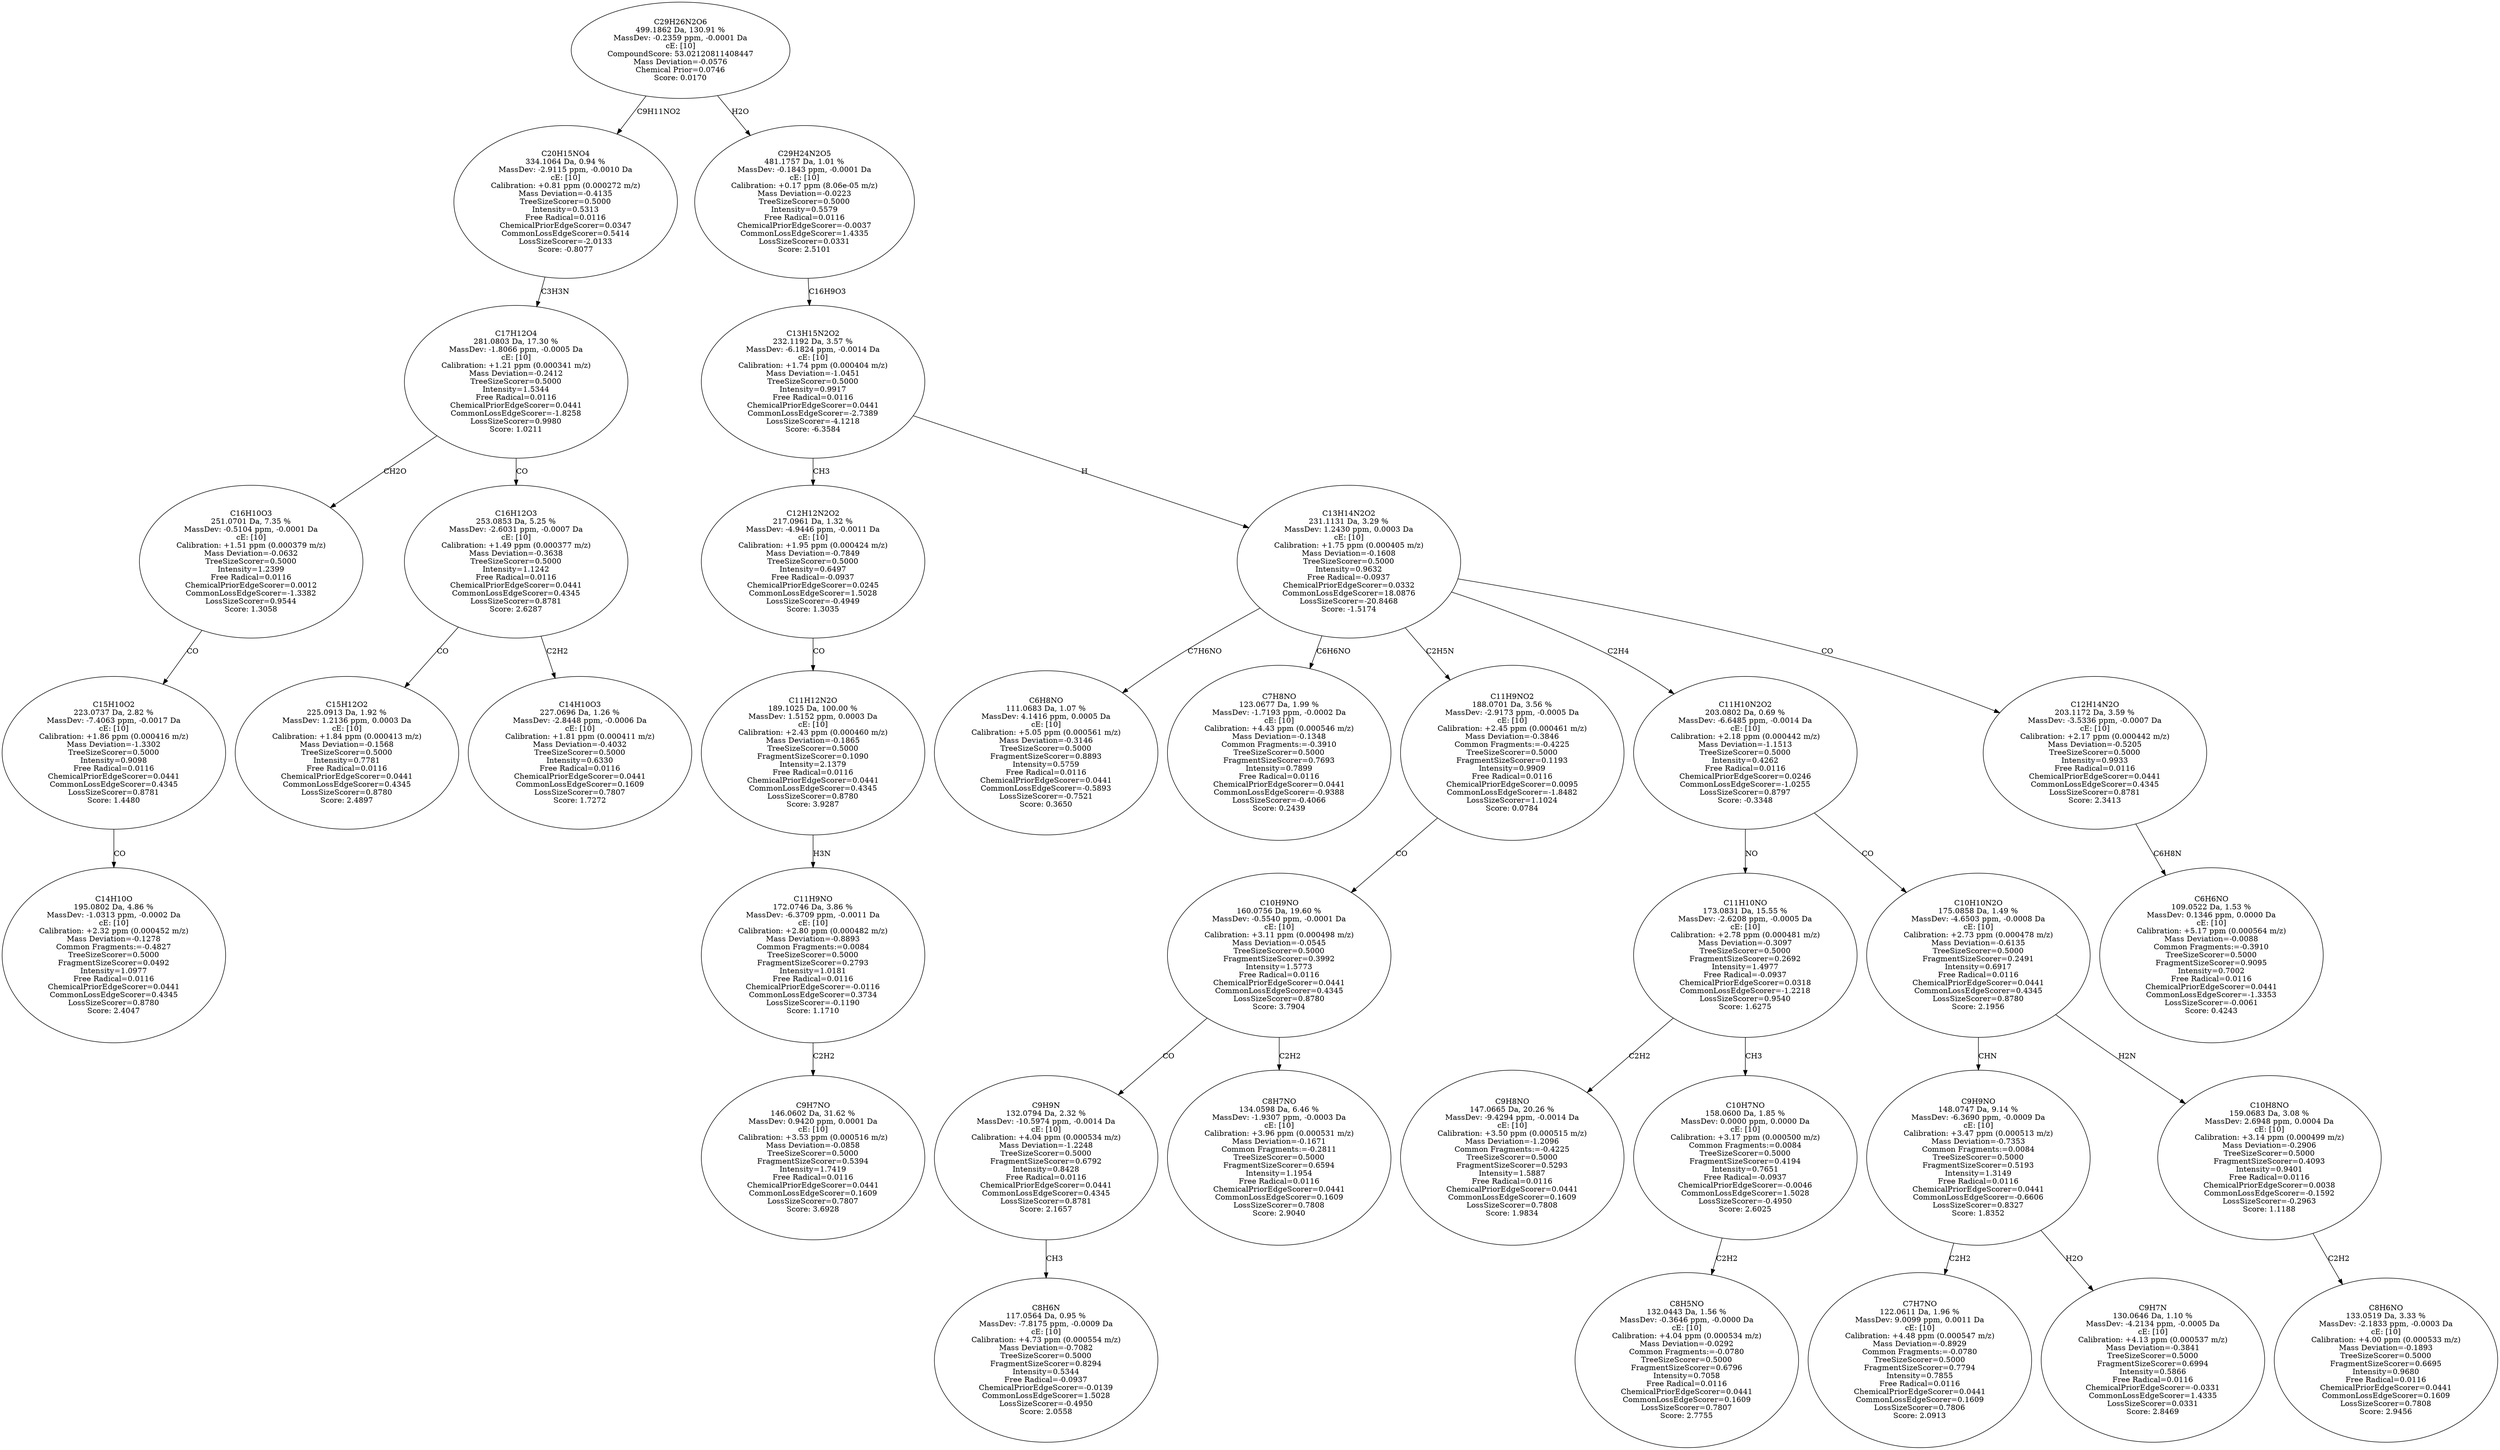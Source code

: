strict digraph {
v1 [label="C14H10O\n195.0802 Da, 4.86 %\nMassDev: -1.0313 ppm, -0.0002 Da\ncE: [10]\nCalibration: +2.32 ppm (0.000452 m/z)\nMass Deviation=-0.1278\nCommon Fragments:=-0.4827\nTreeSizeScorer=0.5000\nFragmentSizeScorer=0.0492\nIntensity=1.0977\nFree Radical=0.0116\nChemicalPriorEdgeScorer=0.0441\nCommonLossEdgeScorer=0.4345\nLossSizeScorer=0.8780\nScore: 2.4047"];
v2 [label="C15H10O2\n223.0737 Da, 2.82 %\nMassDev: -7.4063 ppm, -0.0017 Da\ncE: [10]\nCalibration: +1.86 ppm (0.000416 m/z)\nMass Deviation=-1.3302\nTreeSizeScorer=0.5000\nIntensity=0.9098\nFree Radical=0.0116\nChemicalPriorEdgeScorer=0.0441\nCommonLossEdgeScorer=0.4345\nLossSizeScorer=0.8781\nScore: 1.4480"];
v3 [label="C16H10O3\n251.0701 Da, 7.35 %\nMassDev: -0.5104 ppm, -0.0001 Da\ncE: [10]\nCalibration: +1.51 ppm (0.000379 m/z)\nMass Deviation=-0.0632\nTreeSizeScorer=0.5000\nIntensity=1.2399\nFree Radical=0.0116\nChemicalPriorEdgeScorer=0.0012\nCommonLossEdgeScorer=-1.3382\nLossSizeScorer=0.9544\nScore: 1.3058"];
v4 [label="C15H12O2\n225.0913 Da, 1.92 %\nMassDev: 1.2136 ppm, 0.0003 Da\ncE: [10]\nCalibration: +1.84 ppm (0.000413 m/z)\nMass Deviation=-0.1568\nTreeSizeScorer=0.5000\nIntensity=0.7781\nFree Radical=0.0116\nChemicalPriorEdgeScorer=0.0441\nCommonLossEdgeScorer=0.4345\nLossSizeScorer=0.8780\nScore: 2.4897"];
v5 [label="C14H10O3\n227.0696 Da, 1.26 %\nMassDev: -2.8448 ppm, -0.0006 Da\ncE: [10]\nCalibration: +1.81 ppm (0.000411 m/z)\nMass Deviation=-0.4032\nTreeSizeScorer=0.5000\nIntensity=0.6330\nFree Radical=0.0116\nChemicalPriorEdgeScorer=0.0441\nCommonLossEdgeScorer=0.1609\nLossSizeScorer=0.7807\nScore: 1.7272"];
v6 [label="C16H12O3\n253.0853 Da, 5.25 %\nMassDev: -2.6031 ppm, -0.0007 Da\ncE: [10]\nCalibration: +1.49 ppm (0.000377 m/z)\nMass Deviation=-0.3638\nTreeSizeScorer=0.5000\nIntensity=1.1242\nFree Radical=0.0116\nChemicalPriorEdgeScorer=0.0441\nCommonLossEdgeScorer=0.4345\nLossSizeScorer=0.8781\nScore: 2.6287"];
v7 [label="C17H12O4\n281.0803 Da, 17.30 %\nMassDev: -1.8066 ppm, -0.0005 Da\ncE: [10]\nCalibration: +1.21 ppm (0.000341 m/z)\nMass Deviation=-0.2412\nTreeSizeScorer=0.5000\nIntensity=1.5344\nFree Radical=0.0116\nChemicalPriorEdgeScorer=0.0441\nCommonLossEdgeScorer=-1.8258\nLossSizeScorer=0.9980\nScore: 1.0211"];
v8 [label="C20H15NO4\n334.1064 Da, 0.94 %\nMassDev: -2.9115 ppm, -0.0010 Da\ncE: [10]\nCalibration: +0.81 ppm (0.000272 m/z)\nMass Deviation=-0.4135\nTreeSizeScorer=0.5000\nIntensity=0.5313\nFree Radical=0.0116\nChemicalPriorEdgeScorer=0.0347\nCommonLossEdgeScorer=0.5414\nLossSizeScorer=-2.0133\nScore: -0.8077"];
v9 [label="C9H7NO\n146.0602 Da, 31.62 %\nMassDev: 0.9420 ppm, 0.0001 Da\ncE: [10]\nCalibration: +3.53 ppm (0.000516 m/z)\nMass Deviation=-0.0858\nTreeSizeScorer=0.5000\nFragmentSizeScorer=0.5394\nIntensity=1.7419\nFree Radical=0.0116\nChemicalPriorEdgeScorer=0.0441\nCommonLossEdgeScorer=0.1609\nLossSizeScorer=0.7807\nScore: 3.6928"];
v10 [label="C11H9NO\n172.0746 Da, 3.86 %\nMassDev: -6.3709 ppm, -0.0011 Da\ncE: [10]\nCalibration: +2.80 ppm (0.000482 m/z)\nMass Deviation=-0.8893\nCommon Fragments:=0.0084\nTreeSizeScorer=0.5000\nFragmentSizeScorer=0.2793\nIntensity=1.0181\nFree Radical=0.0116\nChemicalPriorEdgeScorer=-0.0116\nCommonLossEdgeScorer=0.3734\nLossSizeScorer=-0.1190\nScore: 1.1710"];
v11 [label="C11H12N2O\n189.1025 Da, 100.00 %\nMassDev: 1.5152 ppm, 0.0003 Da\ncE: [10]\nCalibration: +2.43 ppm (0.000460 m/z)\nMass Deviation=-0.1865\nTreeSizeScorer=0.5000\nFragmentSizeScorer=0.1090\nIntensity=2.1379\nFree Radical=0.0116\nChemicalPriorEdgeScorer=0.0441\nCommonLossEdgeScorer=0.4345\nLossSizeScorer=0.8780\nScore: 3.9287"];
v12 [label="C12H12N2O2\n217.0961 Da, 1.32 %\nMassDev: -4.9446 ppm, -0.0011 Da\ncE: [10]\nCalibration: +1.95 ppm (0.000424 m/z)\nMass Deviation=-0.7849\nTreeSizeScorer=0.5000\nIntensity=0.6497\nFree Radical=-0.0937\nChemicalPriorEdgeScorer=0.0245\nCommonLossEdgeScorer=1.5028\nLossSizeScorer=-0.4949\nScore: 1.3035"];
v13 [label="C6H8NO\n111.0683 Da, 1.07 %\nMassDev: 4.1416 ppm, 0.0005 Da\ncE: [10]\nCalibration: +5.05 ppm (0.000561 m/z)\nMass Deviation=-0.3146\nTreeSizeScorer=0.5000\nFragmentSizeScorer=0.8893\nIntensity=0.5759\nFree Radical=0.0116\nChemicalPriorEdgeScorer=0.0441\nCommonLossEdgeScorer=-0.5893\nLossSizeScorer=-0.7521\nScore: 0.3650"];
v14 [label="C7H8NO\n123.0677 Da, 1.99 %\nMassDev: -1.7193 ppm, -0.0002 Da\ncE: [10]\nCalibration: +4.43 ppm (0.000546 m/z)\nMass Deviation=-0.1348\nCommon Fragments:=-0.3910\nTreeSizeScorer=0.5000\nFragmentSizeScorer=0.7693\nIntensity=0.7899\nFree Radical=0.0116\nChemicalPriorEdgeScorer=0.0441\nCommonLossEdgeScorer=-0.9388\nLossSizeScorer=-0.4066\nScore: 0.2439"];
v15 [label="C8H6N\n117.0564 Da, 0.95 %\nMassDev: -7.8175 ppm, -0.0009 Da\ncE: [10]\nCalibration: +4.73 ppm (0.000554 m/z)\nMass Deviation=-0.7082\nTreeSizeScorer=0.5000\nFragmentSizeScorer=0.8294\nIntensity=0.5344\nFree Radical=-0.0937\nChemicalPriorEdgeScorer=-0.0139\nCommonLossEdgeScorer=1.5028\nLossSizeScorer=-0.4950\nScore: 2.0558"];
v16 [label="C9H9N\n132.0794 Da, 2.32 %\nMassDev: -10.5974 ppm, -0.0014 Da\ncE: [10]\nCalibration: +4.04 ppm (0.000534 m/z)\nMass Deviation=-1.2248\nTreeSizeScorer=0.5000\nFragmentSizeScorer=0.6792\nIntensity=0.8428\nFree Radical=0.0116\nChemicalPriorEdgeScorer=0.0441\nCommonLossEdgeScorer=0.4345\nLossSizeScorer=0.8781\nScore: 2.1657"];
v17 [label="C8H7NO\n134.0598 Da, 6.46 %\nMassDev: -1.9307 ppm, -0.0003 Da\ncE: [10]\nCalibration: +3.96 ppm (0.000531 m/z)\nMass Deviation=-0.1671\nCommon Fragments:=-0.2811\nTreeSizeScorer=0.5000\nFragmentSizeScorer=0.6594\nIntensity=1.1954\nFree Radical=0.0116\nChemicalPriorEdgeScorer=0.0441\nCommonLossEdgeScorer=0.1609\nLossSizeScorer=0.7808\nScore: 2.9040"];
v18 [label="C10H9NO\n160.0756 Da, 19.60 %\nMassDev: -0.5540 ppm, -0.0001 Da\ncE: [10]\nCalibration: +3.11 ppm (0.000498 m/z)\nMass Deviation=-0.0545\nTreeSizeScorer=0.5000\nFragmentSizeScorer=0.3992\nIntensity=1.5773\nFree Radical=0.0116\nChemicalPriorEdgeScorer=0.0441\nCommonLossEdgeScorer=0.4345\nLossSizeScorer=0.8780\nScore: 3.7904"];
v19 [label="C11H9NO2\n188.0701 Da, 3.56 %\nMassDev: -2.9173 ppm, -0.0005 Da\ncE: [10]\nCalibration: +2.45 ppm (0.000461 m/z)\nMass Deviation=-0.3846\nCommon Fragments:=-0.4225\nTreeSizeScorer=0.5000\nFragmentSizeScorer=0.1193\nIntensity=0.9909\nFree Radical=0.0116\nChemicalPriorEdgeScorer=0.0095\nCommonLossEdgeScorer=-1.8482\nLossSizeScorer=1.1024\nScore: 0.0784"];
v20 [label="C9H8NO\n147.0665 Da, 20.26 %\nMassDev: -9.4294 ppm, -0.0014 Da\ncE: [10]\nCalibration: +3.50 ppm (0.000515 m/z)\nMass Deviation=-1.2096\nCommon Fragments:=-0.4225\nTreeSizeScorer=0.5000\nFragmentSizeScorer=0.5293\nIntensity=1.5887\nFree Radical=0.0116\nChemicalPriorEdgeScorer=0.0441\nCommonLossEdgeScorer=0.1609\nLossSizeScorer=0.7808\nScore: 1.9834"];
v21 [label="C8H5NO\n132.0443 Da, 1.56 %\nMassDev: -0.3646 ppm, -0.0000 Da\ncE: [10]\nCalibration: +4.04 ppm (0.000534 m/z)\nMass Deviation=-0.0292\nCommon Fragments:=-0.0780\nTreeSizeScorer=0.5000\nFragmentSizeScorer=0.6796\nIntensity=0.7058\nFree Radical=0.0116\nChemicalPriorEdgeScorer=0.0441\nCommonLossEdgeScorer=0.1609\nLossSizeScorer=0.7807\nScore: 2.7755"];
v22 [label="C10H7NO\n158.0600 Da, 1.85 %\nMassDev: 0.0000 ppm, 0.0000 Da\ncE: [10]\nCalibration: +3.17 ppm (0.000500 m/z)\nCommon Fragments:=0.0084\nTreeSizeScorer=0.5000\nFragmentSizeScorer=0.4194\nIntensity=0.7651\nFree Radical=-0.0937\nChemicalPriorEdgeScorer=-0.0046\nCommonLossEdgeScorer=1.5028\nLossSizeScorer=-0.4950\nScore: 2.6025"];
v23 [label="C11H10NO\n173.0831 Da, 15.55 %\nMassDev: -2.6208 ppm, -0.0005 Da\ncE: [10]\nCalibration: +2.78 ppm (0.000481 m/z)\nMass Deviation=-0.3097\nTreeSizeScorer=0.5000\nFragmentSizeScorer=0.2692\nIntensity=1.4977\nFree Radical=-0.0937\nChemicalPriorEdgeScorer=0.0318\nCommonLossEdgeScorer=-1.2218\nLossSizeScorer=0.9540\nScore: 1.6275"];
v24 [label="C7H7NO\n122.0611 Da, 1.96 %\nMassDev: 9.0099 ppm, 0.0011 Da\ncE: [10]\nCalibration: +4.48 ppm (0.000547 m/z)\nMass Deviation=-0.8929\nCommon Fragments:=-0.0780\nTreeSizeScorer=0.5000\nFragmentSizeScorer=0.7794\nIntensity=0.7855\nFree Radical=0.0116\nChemicalPriorEdgeScorer=0.0441\nCommonLossEdgeScorer=0.1609\nLossSizeScorer=0.7806\nScore: 2.0913"];
v25 [label="C9H7N\n130.0646 Da, 1.10 %\nMassDev: -4.2134 ppm, -0.0005 Da\ncE: [10]\nCalibration: +4.13 ppm (0.000537 m/z)\nMass Deviation=-0.3841\nTreeSizeScorer=0.5000\nFragmentSizeScorer=0.6994\nIntensity=0.5866\nFree Radical=0.0116\nChemicalPriorEdgeScorer=-0.0331\nCommonLossEdgeScorer=1.4335\nLossSizeScorer=0.0331\nScore: 2.8469"];
v26 [label="C9H9NO\n148.0747 Da, 9.14 %\nMassDev: -6.3690 ppm, -0.0009 Da\ncE: [10]\nCalibration: +3.47 ppm (0.000513 m/z)\nMass Deviation=-0.7353\nCommon Fragments:=0.0084\nTreeSizeScorer=0.5000\nFragmentSizeScorer=0.5193\nIntensity=1.3149\nFree Radical=0.0116\nChemicalPriorEdgeScorer=0.0441\nCommonLossEdgeScorer=-0.6606\nLossSizeScorer=0.8327\nScore: 1.8352"];
v27 [label="C8H6NO\n133.0519 Da, 3.33 %\nMassDev: -2.1833 ppm, -0.0003 Da\ncE: [10]\nCalibration: +4.00 ppm (0.000533 m/z)\nMass Deviation=-0.1893\nTreeSizeScorer=0.5000\nFragmentSizeScorer=0.6695\nIntensity=0.9680\nFree Radical=0.0116\nChemicalPriorEdgeScorer=0.0441\nCommonLossEdgeScorer=0.1609\nLossSizeScorer=0.7808\nScore: 2.9456"];
v28 [label="C10H8NO\n159.0683 Da, 3.08 %\nMassDev: 2.6948 ppm, 0.0004 Da\ncE: [10]\nCalibration: +3.14 ppm (0.000499 m/z)\nMass Deviation=-0.2906\nTreeSizeScorer=0.5000\nFragmentSizeScorer=0.4093\nIntensity=0.9401\nFree Radical=0.0116\nChemicalPriorEdgeScorer=0.0038\nCommonLossEdgeScorer=-0.1592\nLossSizeScorer=-0.2963\nScore: 1.1188"];
v29 [label="C10H10N2O\n175.0858 Da, 1.49 %\nMassDev: -4.6503 ppm, -0.0008 Da\ncE: [10]\nCalibration: +2.73 ppm (0.000478 m/z)\nMass Deviation=-0.6135\nTreeSizeScorer=0.5000\nFragmentSizeScorer=0.2491\nIntensity=0.6917\nFree Radical=0.0116\nChemicalPriorEdgeScorer=0.0441\nCommonLossEdgeScorer=0.4345\nLossSizeScorer=0.8780\nScore: 2.1956"];
v30 [label="C11H10N2O2\n203.0802 Da, 0.69 %\nMassDev: -6.6485 ppm, -0.0014 Da\ncE: [10]\nCalibration: +2.18 ppm (0.000442 m/z)\nMass Deviation=-1.1513\nTreeSizeScorer=0.5000\nIntensity=0.4262\nFree Radical=0.0116\nChemicalPriorEdgeScorer=0.0246\nCommonLossEdgeScorer=-1.0255\nLossSizeScorer=0.8797\nScore: -0.3348"];
v31 [label="C6H6NO\n109.0522 Da, 1.53 %\nMassDev: 0.1346 ppm, 0.0000 Da\ncE: [10]\nCalibration: +5.17 ppm (0.000564 m/z)\nMass Deviation=-0.0088\nCommon Fragments:=-0.3910\nTreeSizeScorer=0.5000\nFragmentSizeScorer=0.9095\nIntensity=0.7002\nFree Radical=0.0116\nChemicalPriorEdgeScorer=0.0441\nCommonLossEdgeScorer=-1.3353\nLossSizeScorer=-0.0061\nScore: 0.4243"];
v32 [label="C12H14N2O\n203.1172 Da, 3.59 %\nMassDev: -3.5336 ppm, -0.0007 Da\ncE: [10]\nCalibration: +2.17 ppm (0.000442 m/z)\nMass Deviation=-0.5205\nTreeSizeScorer=0.5000\nIntensity=0.9933\nFree Radical=0.0116\nChemicalPriorEdgeScorer=0.0441\nCommonLossEdgeScorer=0.4345\nLossSizeScorer=0.8781\nScore: 2.3413"];
v33 [label="C13H14N2O2\n231.1131 Da, 3.29 %\nMassDev: 1.2430 ppm, 0.0003 Da\ncE: [10]\nCalibration: +1.75 ppm (0.000405 m/z)\nMass Deviation=-0.1608\nTreeSizeScorer=0.5000\nIntensity=0.9632\nFree Radical=-0.0937\nChemicalPriorEdgeScorer=0.0332\nCommonLossEdgeScorer=18.0876\nLossSizeScorer=-20.8468\nScore: -1.5174"];
v34 [label="C13H15N2O2\n232.1192 Da, 3.57 %\nMassDev: -6.1824 ppm, -0.0014 Da\ncE: [10]\nCalibration: +1.74 ppm (0.000404 m/z)\nMass Deviation=-1.0451\nTreeSizeScorer=0.5000\nIntensity=0.9917\nFree Radical=0.0116\nChemicalPriorEdgeScorer=0.0441\nCommonLossEdgeScorer=-2.7389\nLossSizeScorer=-4.1218\nScore: -6.3584"];
v35 [label="C29H24N2O5\n481.1757 Da, 1.01 %\nMassDev: -0.1843 ppm, -0.0001 Da\ncE: [10]\nCalibration: +0.17 ppm (8.06e-05 m/z)\nMass Deviation=-0.0223\nTreeSizeScorer=0.5000\nIntensity=0.5579\nFree Radical=0.0116\nChemicalPriorEdgeScorer=-0.0037\nCommonLossEdgeScorer=1.4335\nLossSizeScorer=0.0331\nScore: 2.5101"];
v36 [label="C29H26N2O6\n499.1862 Da, 130.91 %\nMassDev: -0.2359 ppm, -0.0001 Da\ncE: [10]\nCompoundScore: 53.02120811408447\nMass Deviation=-0.0576\nChemical Prior=0.0746\nScore: 0.0170"];
v2 -> v1 [label="CO"];
v3 -> v2 [label="CO"];
v7 -> v3 [label="CH2O"];
v6 -> v4 [label="CO"];
v6 -> v5 [label="C2H2"];
v7 -> v6 [label="CO"];
v8 -> v7 [label="C3H3N"];
v36 -> v8 [label="C9H11NO2"];
v10 -> v9 [label="C2H2"];
v11 -> v10 [label="H3N"];
v12 -> v11 [label="CO"];
v34 -> v12 [label="CH3"];
v33 -> v13 [label="C7H6NO"];
v33 -> v14 [label="C6H6NO"];
v16 -> v15 [label="CH3"];
v18 -> v16 [label="CO"];
v18 -> v17 [label="C2H2"];
v19 -> v18 [label="CO"];
v33 -> v19 [label="C2H5N"];
v23 -> v20 [label="C2H2"];
v22 -> v21 [label="C2H2"];
v23 -> v22 [label="CH3"];
v30 -> v23 [label="NO"];
v26 -> v24 [label="C2H2"];
v26 -> v25 [label="H2O"];
v29 -> v26 [label="CHN"];
v28 -> v27 [label="C2H2"];
v29 -> v28 [label="H2N"];
v30 -> v29 [label="CO"];
v33 -> v30 [label="C2H4"];
v32 -> v31 [label="C6H8N"];
v33 -> v32 [label="CO"];
v34 -> v33 [label="H"];
v35 -> v34 [label="C16H9O3"];
v36 -> v35 [label="H2O"];
}